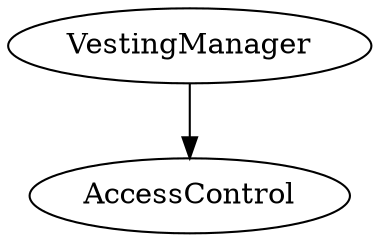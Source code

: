 digraph G {
  graph [ ratio = "auto", page = "40" ];
  "VestingManager";
  "AccessControl";
  "VestingManager" -> "AccessControl";
}

